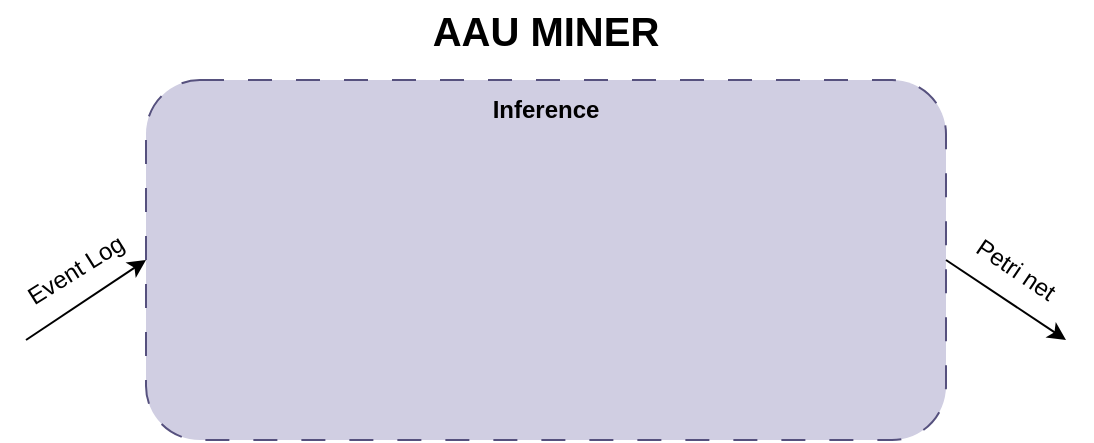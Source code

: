 <mxfile version="25.0.3">
  <diagram name="Page-1" id="-xyUB6hugy8d4F51cqs6">
    <mxGraphModel dx="1050" dy="574" grid="1" gridSize="10" guides="1" tooltips="1" connect="1" arrows="1" fold="1" page="1" pageScale="1" pageWidth="700" pageHeight="360" math="0" shadow="0">
      <root>
        <mxCell id="0" />
        <mxCell id="1" parent="0" />
        <mxCell id="UCGLuaTIRrx1fYa8OUf0-1" value="" style="rounded=1;whiteSpace=wrap;html=1;fillColor=#d0cee2;strokeColor=#56517e;dashed=1;dashPattern=12 12;" vertex="1" parent="1">
          <mxGeometry x="170" y="70" width="400" height="180" as="geometry" />
        </mxCell>
        <mxCell id="UCGLuaTIRrx1fYa8OUf0-2" value="AAU MINER" style="text;html=1;align=center;verticalAlign=middle;whiteSpace=wrap;rounded=0;fontStyle=1;fontSize=20;" vertex="1" parent="1">
          <mxGeometry x="310" y="30" width="120" height="30" as="geometry" />
        </mxCell>
        <mxCell id="UCGLuaTIRrx1fYa8OUf0-3" value="&lt;b&gt;Inference&lt;/b&gt;" style="text;html=1;align=center;verticalAlign=middle;whiteSpace=wrap;rounded=0;" vertex="1" parent="1">
          <mxGeometry x="340" y="70" width="60" height="30" as="geometry" />
        </mxCell>
        <mxCell id="UCGLuaTIRrx1fYa8OUf0-4" value="" style="endArrow=classic;html=1;rounded=0;entryX=0;entryY=0.5;entryDx=0;entryDy=0;" edge="1" parent="1" target="UCGLuaTIRrx1fYa8OUf0-1">
          <mxGeometry width="50" height="50" relative="1" as="geometry">
            <mxPoint x="110" y="200" as="sourcePoint" />
            <mxPoint x="370" y="150" as="targetPoint" />
          </mxGeometry>
        </mxCell>
        <mxCell id="UCGLuaTIRrx1fYa8OUf0-5" value="Event Log" style="text;html=1;align=center;verticalAlign=middle;whiteSpace=wrap;rounded=0;rotation=328;direction=west;" vertex="1" parent="1">
          <mxGeometry x="100" y="150" width="70" height="30" as="geometry" />
        </mxCell>
        <mxCell id="UCGLuaTIRrx1fYa8OUf0-6" value="" style="endArrow=classic;html=1;rounded=0;entryX=0;entryY=0.5;entryDx=0;entryDy=0;" edge="1" parent="1">
          <mxGeometry width="50" height="50" relative="1" as="geometry">
            <mxPoint x="570" y="160" as="sourcePoint" />
            <mxPoint x="630" y="200" as="targetPoint" />
          </mxGeometry>
        </mxCell>
        <mxCell id="UCGLuaTIRrx1fYa8OUf0-7" value="Petri net" style="text;html=1;align=center;verticalAlign=middle;whiteSpace=wrap;rounded=0;rotation=34;direction=west;flipV=1;flipH=1;" vertex="1" parent="1">
          <mxGeometry x="570" y="150" width="70" height="30" as="geometry" />
        </mxCell>
      </root>
    </mxGraphModel>
  </diagram>
</mxfile>
